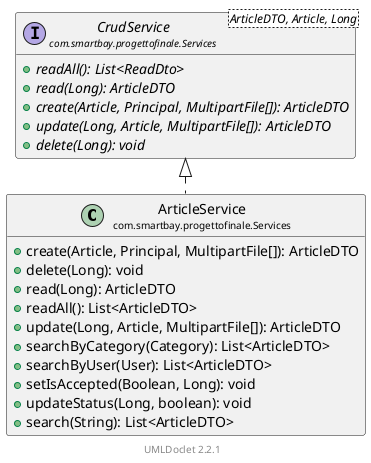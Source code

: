 @startuml
    ' Copyright to this UML and generated images belongs to the author of the corresponding Java sources.

    ' This UML was generated by UMLDoclet (C) Copyright 2016-2025 Talsma ICT.
    ' UMLDoclet 2.2.1 is licensed under the Apache License, version 2.0
    ' and contains parts of PlantUML 1.2024.7 (ASL) Copyright 2009-2025, Arnaud Roques.

    !pragma layout smetana

    set namespaceSeparator none
    hide empty fields
    hide empty methods

    class "<size:14>ArticleService\n<size:10>com.smartbay.progettofinale.Services" as com.smartbay.progettofinale.Services.ArticleService [[ArticleService.html]] {
        +create(Article, Principal, MultipartFile[]): ArticleDTO
        +delete(Long): void
        +read(Long): ArticleDTO
        +readAll(): List<ArticleDTO>
        +update(Long, Article, MultipartFile[]): ArticleDTO
        +searchByCategory(Category): List<ArticleDTO>
        +searchByUser(User): List<ArticleDTO>
        +setIsAccepted(Boolean, Long): void
        +updateStatus(Long, boolean): void
        +search(String): List<ArticleDTO>
    }

    interface "<size:14>CrudService\n<size:10>com.smartbay.progettofinale.Services" as com.smartbay.progettofinale.Services.CrudService<ArticleDTO, Article, Long> [[CrudService.html]] {
        {abstract} +readAll(): List<ReadDto>
        {abstract} +read(Long): ArticleDTO
        {abstract} +create(Article, Principal, MultipartFile[]): ArticleDTO
        {abstract} +update(Long, Article, MultipartFile[]): ArticleDTO
        {abstract} +delete(Long): void
    }

    com.smartbay.progettofinale.Services.CrudService <|.. com.smartbay.progettofinale.Services.ArticleService

    <style>
        footer {
            HyperLinkColor #8
            HyperLinkUnderlineThickness 0
        }
    </style>
    footer \n[[https://github.com/talsma-ict/umldoclet UMLDoclet 2.2.1]]
    ' Generated 2025-08-31T20:08:01.473136369+02:00[Europe/Rome]
@enduml
